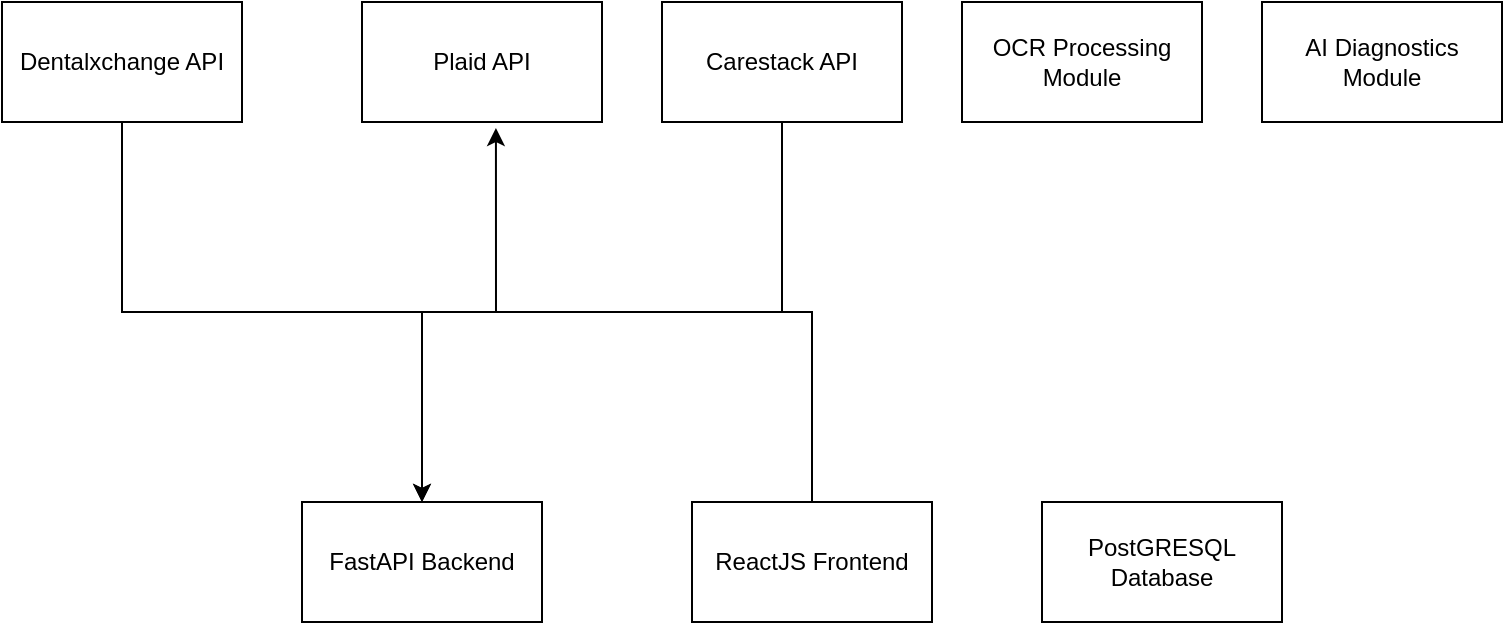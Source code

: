 <mxfile version="26.0.10">
  <diagram name="Page-1" id="xgLDYGTKeG5dWzgxfZOF">
    <mxGraphModel dx="1418" dy="745" grid="1" gridSize="10" guides="1" tooltips="1" connect="1" arrows="1" fold="1" page="1" pageScale="1" pageWidth="850" pageHeight="1100" math="0" shadow="0">
      <root>
        <mxCell id="0" />
        <mxCell id="1" parent="0" />
        <mxCell id="jk4p9Svcggz5Eupu6zsi-1" value="FastAPI Backend" style="rounded=0;whiteSpace=wrap;html=1;" vertex="1" parent="1">
          <mxGeometry x="190" y="300" width="120" height="60" as="geometry" />
        </mxCell>
        <mxCell id="jk4p9Svcggz5Eupu6zsi-2" value="ReactJS Frontend" style="rounded=0;whiteSpace=wrap;html=1;" vertex="1" parent="1">
          <mxGeometry x="385" y="300" width="120" height="60" as="geometry" />
        </mxCell>
        <mxCell id="jk4p9Svcggz5Eupu6zsi-3" value="PostGRESQL Database" style="rounded=0;whiteSpace=wrap;html=1;" vertex="1" parent="1">
          <mxGeometry x="560" y="300" width="120" height="60" as="geometry" />
        </mxCell>
        <mxCell id="jk4p9Svcggz5Eupu6zsi-10" style="edgeStyle=orthogonalEdgeStyle;rounded=0;orthogonalLoop=1;jettySize=auto;html=1;exitX=0.5;exitY=1;exitDx=0;exitDy=0;entryX=0.5;entryY=0;entryDx=0;entryDy=0;" edge="1" parent="1" source="jk4p9Svcggz5Eupu6zsi-5" target="jk4p9Svcggz5Eupu6zsi-1">
          <mxGeometry relative="1" as="geometry" />
        </mxCell>
        <mxCell id="jk4p9Svcggz5Eupu6zsi-5" value="Dentalxchange API" style="rounded=0;whiteSpace=wrap;html=1;" vertex="1" parent="1">
          <mxGeometry x="40" y="50" width="120" height="60" as="geometry" />
        </mxCell>
        <mxCell id="jk4p9Svcggz5Eupu6zsi-6" value="Plaid API" style="rounded=0;whiteSpace=wrap;html=1;" vertex="1" parent="1">
          <mxGeometry x="220" y="50" width="120" height="60" as="geometry" />
        </mxCell>
        <mxCell id="jk4p9Svcggz5Eupu6zsi-12" style="edgeStyle=orthogonalEdgeStyle;rounded=0;orthogonalLoop=1;jettySize=auto;html=1;exitX=0.5;exitY=1;exitDx=0;exitDy=0;entryX=0.5;entryY=0;entryDx=0;entryDy=0;" edge="1" parent="1" source="jk4p9Svcggz5Eupu6zsi-7" target="jk4p9Svcggz5Eupu6zsi-1">
          <mxGeometry relative="1" as="geometry" />
        </mxCell>
        <mxCell id="jk4p9Svcggz5Eupu6zsi-7" value="Carestack API" style="rounded=0;whiteSpace=wrap;html=1;" vertex="1" parent="1">
          <mxGeometry x="370" y="50" width="120" height="60" as="geometry" />
        </mxCell>
        <mxCell id="jk4p9Svcggz5Eupu6zsi-8" value="OCR Processing Module" style="rounded=0;whiteSpace=wrap;html=1;" vertex="1" parent="1">
          <mxGeometry x="520" y="50" width="120" height="60" as="geometry" />
        </mxCell>
        <mxCell id="jk4p9Svcggz5Eupu6zsi-9" value="AI Diagnostics Module" style="rounded=0;whiteSpace=wrap;html=1;" vertex="1" parent="1">
          <mxGeometry x="670" y="50" width="120" height="60" as="geometry" />
        </mxCell>
        <mxCell id="jk4p9Svcggz5Eupu6zsi-11" style="edgeStyle=orthogonalEdgeStyle;rounded=0;orthogonalLoop=1;jettySize=auto;html=1;exitX=0.5;exitY=0;exitDx=0;exitDy=0;entryX=0.558;entryY=1.05;entryDx=0;entryDy=0;entryPerimeter=0;" edge="1" parent="1" source="jk4p9Svcggz5Eupu6zsi-2" target="jk4p9Svcggz5Eupu6zsi-6">
          <mxGeometry relative="1" as="geometry" />
        </mxCell>
      </root>
    </mxGraphModel>
  </diagram>
</mxfile>
